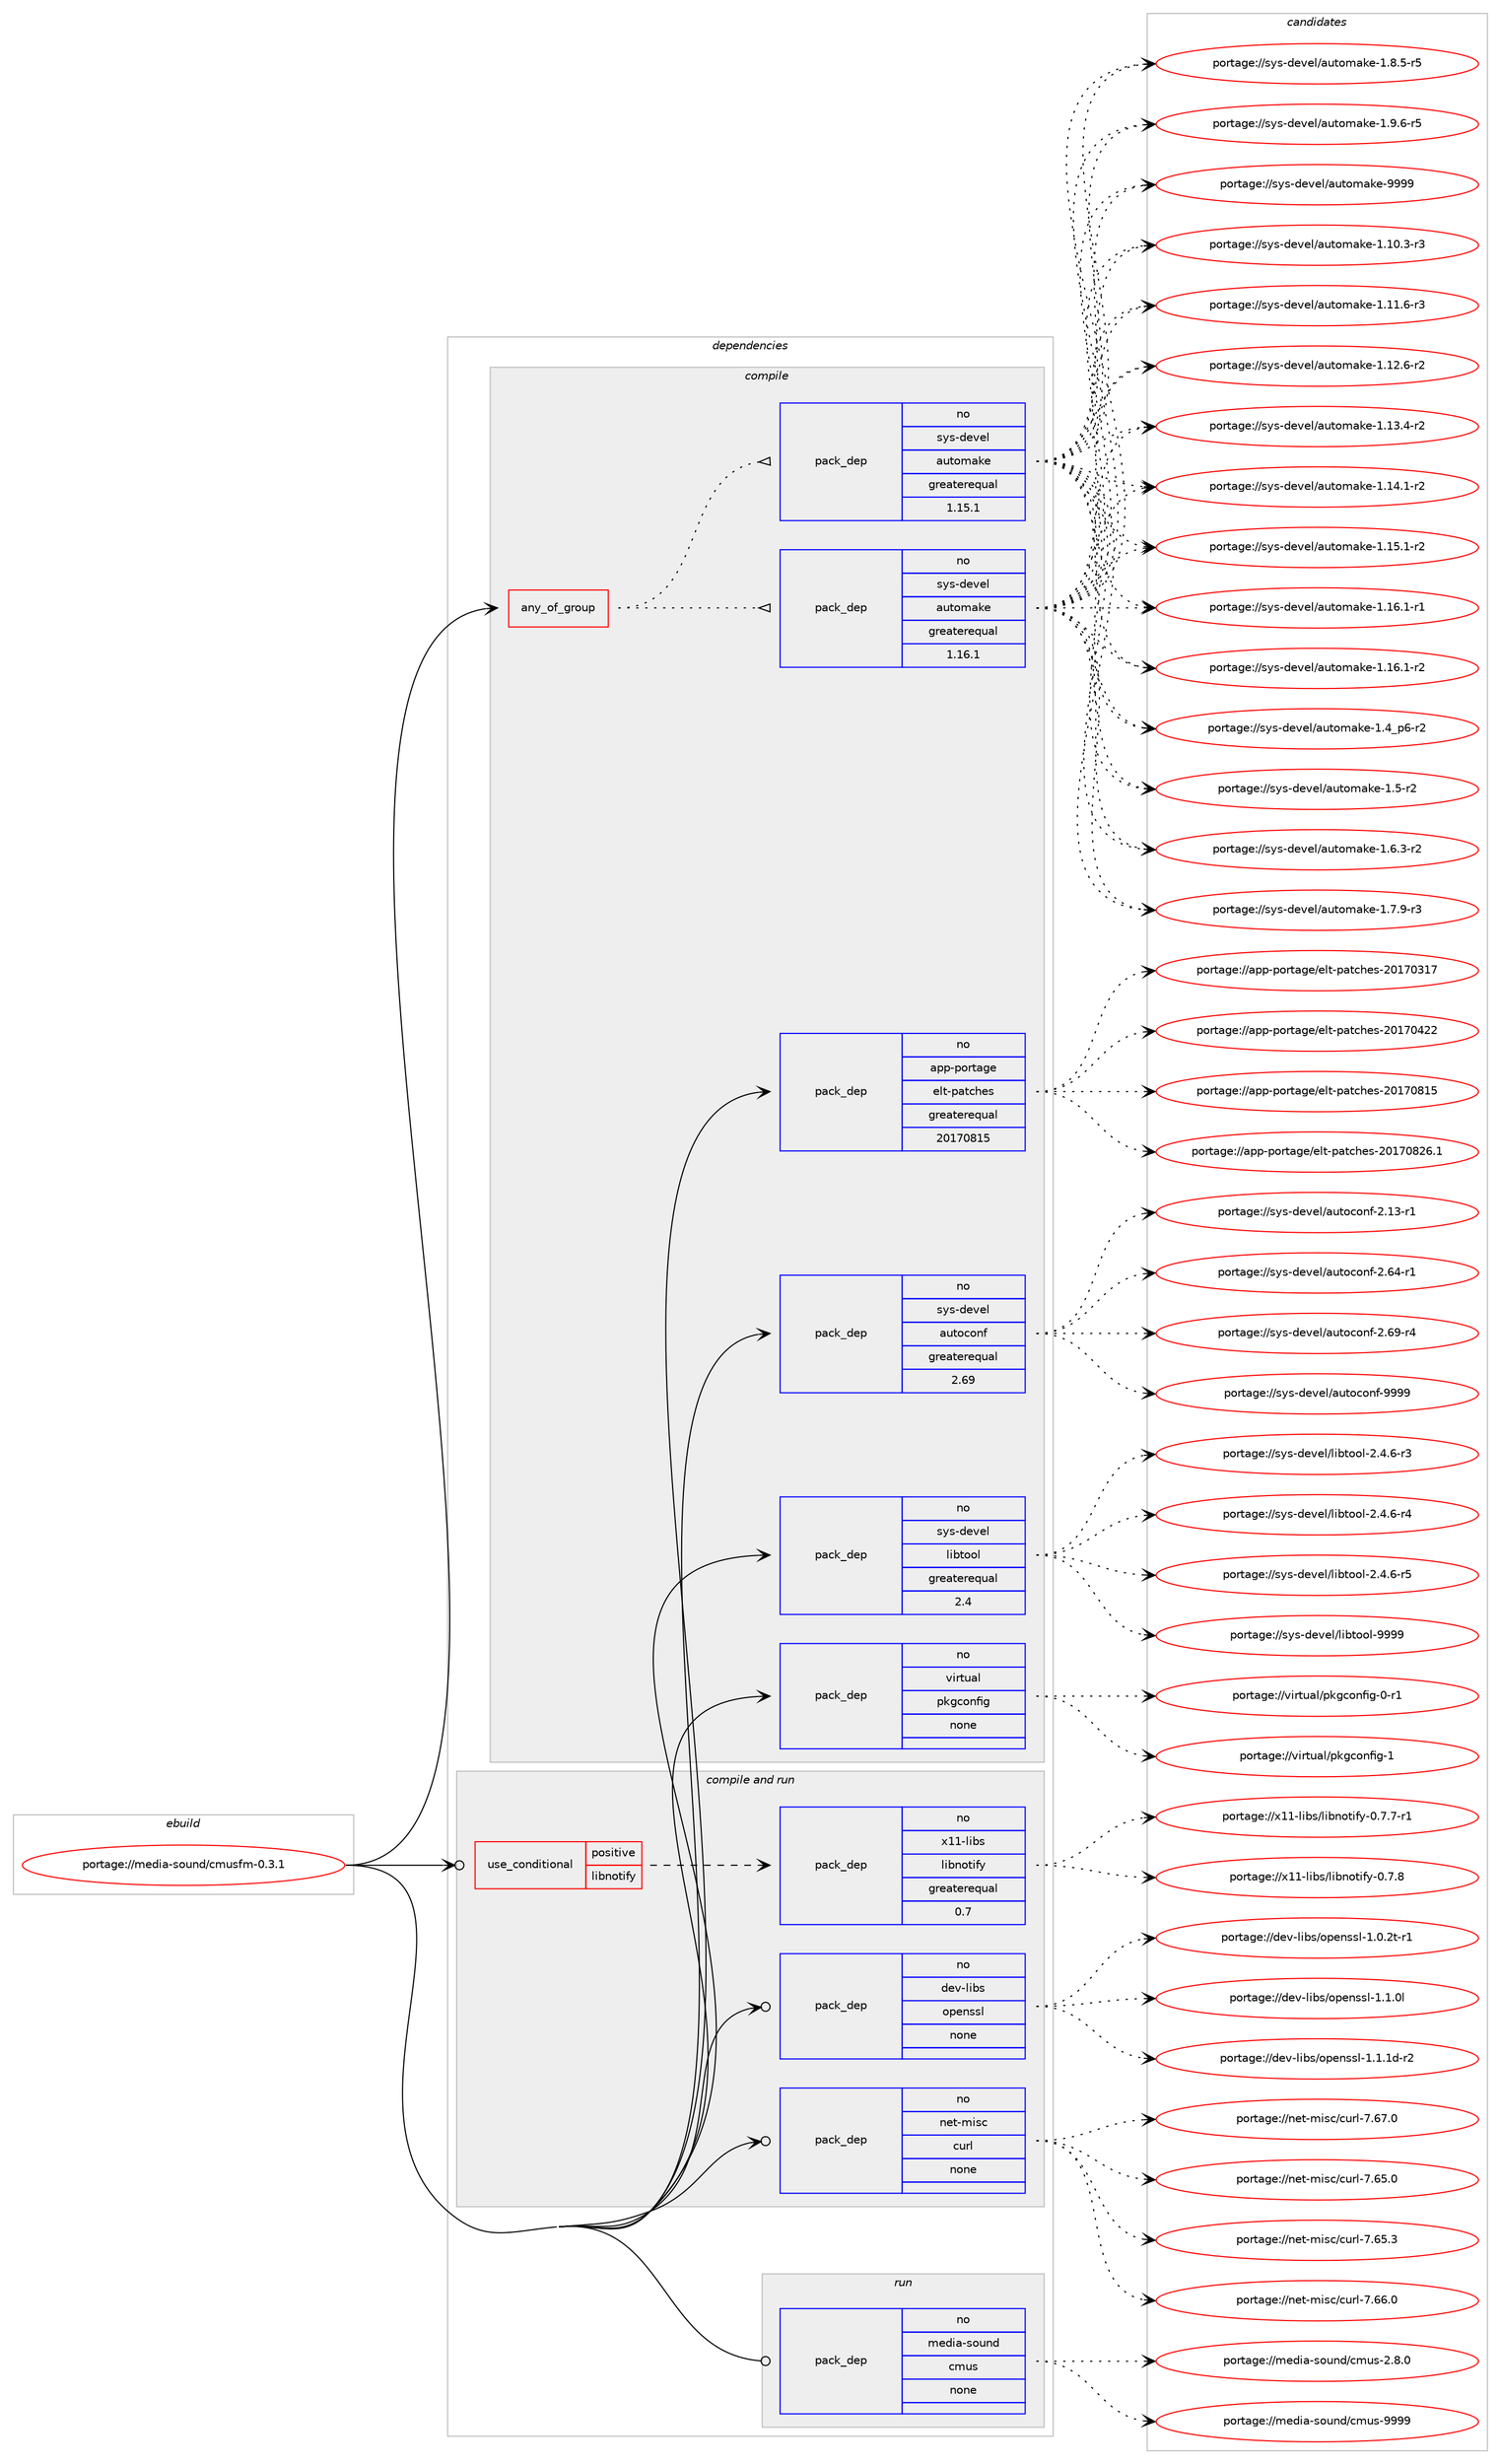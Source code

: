 digraph prolog {

# *************
# Graph options
# *************

newrank=true;
concentrate=true;
compound=true;
graph [rankdir=LR,fontname=Helvetica,fontsize=10,ranksep=1.5];#, ranksep=2.5, nodesep=0.2];
edge  [arrowhead=vee];
node  [fontname=Helvetica,fontsize=10];

# **********
# The ebuild
# **********

subgraph cluster_leftcol {
color=gray;
rank=same;
label=<<i>ebuild</i>>;
id [label="portage://media-sound/cmusfm-0.3.1", color=red, width=4, href="../media-sound/cmusfm-0.3.1.svg"];
}

# ****************
# The dependencies
# ****************

subgraph cluster_midcol {
color=gray;
label=<<i>dependencies</i>>;
subgraph cluster_compile {
fillcolor="#eeeeee";
style=filled;
label=<<i>compile</i>>;
subgraph any5284 {
dependency330946 [label=<<TABLE BORDER="0" CELLBORDER="1" CELLSPACING="0" CELLPADDING="4"><TR><TD CELLPADDING="10">any_of_group</TD></TR></TABLE>>, shape=none, color=red];subgraph pack243307 {
dependency330947 [label=<<TABLE BORDER="0" CELLBORDER="1" CELLSPACING="0" CELLPADDING="4" WIDTH="220"><TR><TD ROWSPAN="6" CELLPADDING="30">pack_dep</TD></TR><TR><TD WIDTH="110">no</TD></TR><TR><TD>sys-devel</TD></TR><TR><TD>automake</TD></TR><TR><TD>greaterequal</TD></TR><TR><TD>1.16.1</TD></TR></TABLE>>, shape=none, color=blue];
}
dependency330946:e -> dependency330947:w [weight=20,style="dotted",arrowhead="oinv"];
subgraph pack243308 {
dependency330948 [label=<<TABLE BORDER="0" CELLBORDER="1" CELLSPACING="0" CELLPADDING="4" WIDTH="220"><TR><TD ROWSPAN="6" CELLPADDING="30">pack_dep</TD></TR><TR><TD WIDTH="110">no</TD></TR><TR><TD>sys-devel</TD></TR><TR><TD>automake</TD></TR><TR><TD>greaterequal</TD></TR><TR><TD>1.15.1</TD></TR></TABLE>>, shape=none, color=blue];
}
dependency330946:e -> dependency330948:w [weight=20,style="dotted",arrowhead="oinv"];
}
id:e -> dependency330946:w [weight=20,style="solid",arrowhead="vee"];
subgraph pack243309 {
dependency330949 [label=<<TABLE BORDER="0" CELLBORDER="1" CELLSPACING="0" CELLPADDING="4" WIDTH="220"><TR><TD ROWSPAN="6" CELLPADDING="30">pack_dep</TD></TR><TR><TD WIDTH="110">no</TD></TR><TR><TD>app-portage</TD></TR><TR><TD>elt-patches</TD></TR><TR><TD>greaterequal</TD></TR><TR><TD>20170815</TD></TR></TABLE>>, shape=none, color=blue];
}
id:e -> dependency330949:w [weight=20,style="solid",arrowhead="vee"];
subgraph pack243310 {
dependency330950 [label=<<TABLE BORDER="0" CELLBORDER="1" CELLSPACING="0" CELLPADDING="4" WIDTH="220"><TR><TD ROWSPAN="6" CELLPADDING="30">pack_dep</TD></TR><TR><TD WIDTH="110">no</TD></TR><TR><TD>sys-devel</TD></TR><TR><TD>autoconf</TD></TR><TR><TD>greaterequal</TD></TR><TR><TD>2.69</TD></TR></TABLE>>, shape=none, color=blue];
}
id:e -> dependency330950:w [weight=20,style="solid",arrowhead="vee"];
subgraph pack243311 {
dependency330951 [label=<<TABLE BORDER="0" CELLBORDER="1" CELLSPACING="0" CELLPADDING="4" WIDTH="220"><TR><TD ROWSPAN="6" CELLPADDING="30">pack_dep</TD></TR><TR><TD WIDTH="110">no</TD></TR><TR><TD>sys-devel</TD></TR><TR><TD>libtool</TD></TR><TR><TD>greaterequal</TD></TR><TR><TD>2.4</TD></TR></TABLE>>, shape=none, color=blue];
}
id:e -> dependency330951:w [weight=20,style="solid",arrowhead="vee"];
subgraph pack243312 {
dependency330952 [label=<<TABLE BORDER="0" CELLBORDER="1" CELLSPACING="0" CELLPADDING="4" WIDTH="220"><TR><TD ROWSPAN="6" CELLPADDING="30">pack_dep</TD></TR><TR><TD WIDTH="110">no</TD></TR><TR><TD>virtual</TD></TR><TR><TD>pkgconfig</TD></TR><TR><TD>none</TD></TR><TR><TD></TD></TR></TABLE>>, shape=none, color=blue];
}
id:e -> dependency330952:w [weight=20,style="solid",arrowhead="vee"];
}
subgraph cluster_compileandrun {
fillcolor="#eeeeee";
style=filled;
label=<<i>compile and run</i>>;
subgraph cond82212 {
dependency330953 [label=<<TABLE BORDER="0" CELLBORDER="1" CELLSPACING="0" CELLPADDING="4"><TR><TD ROWSPAN="3" CELLPADDING="10">use_conditional</TD></TR><TR><TD>positive</TD></TR><TR><TD>libnotify</TD></TR></TABLE>>, shape=none, color=red];
subgraph pack243313 {
dependency330954 [label=<<TABLE BORDER="0" CELLBORDER="1" CELLSPACING="0" CELLPADDING="4" WIDTH="220"><TR><TD ROWSPAN="6" CELLPADDING="30">pack_dep</TD></TR><TR><TD WIDTH="110">no</TD></TR><TR><TD>x11-libs</TD></TR><TR><TD>libnotify</TD></TR><TR><TD>greaterequal</TD></TR><TR><TD>0.7</TD></TR></TABLE>>, shape=none, color=blue];
}
dependency330953:e -> dependency330954:w [weight=20,style="dashed",arrowhead="vee"];
}
id:e -> dependency330953:w [weight=20,style="solid",arrowhead="odotvee"];
subgraph pack243314 {
dependency330955 [label=<<TABLE BORDER="0" CELLBORDER="1" CELLSPACING="0" CELLPADDING="4" WIDTH="220"><TR><TD ROWSPAN="6" CELLPADDING="30">pack_dep</TD></TR><TR><TD WIDTH="110">no</TD></TR><TR><TD>dev-libs</TD></TR><TR><TD>openssl</TD></TR><TR><TD>none</TD></TR><TR><TD></TD></TR></TABLE>>, shape=none, color=blue];
}
id:e -> dependency330955:w [weight=20,style="solid",arrowhead="odotvee"];
subgraph pack243315 {
dependency330956 [label=<<TABLE BORDER="0" CELLBORDER="1" CELLSPACING="0" CELLPADDING="4" WIDTH="220"><TR><TD ROWSPAN="6" CELLPADDING="30">pack_dep</TD></TR><TR><TD WIDTH="110">no</TD></TR><TR><TD>net-misc</TD></TR><TR><TD>curl</TD></TR><TR><TD>none</TD></TR><TR><TD></TD></TR></TABLE>>, shape=none, color=blue];
}
id:e -> dependency330956:w [weight=20,style="solid",arrowhead="odotvee"];
}
subgraph cluster_run {
fillcolor="#eeeeee";
style=filled;
label=<<i>run</i>>;
subgraph pack243316 {
dependency330957 [label=<<TABLE BORDER="0" CELLBORDER="1" CELLSPACING="0" CELLPADDING="4" WIDTH="220"><TR><TD ROWSPAN="6" CELLPADDING="30">pack_dep</TD></TR><TR><TD WIDTH="110">no</TD></TR><TR><TD>media-sound</TD></TR><TR><TD>cmus</TD></TR><TR><TD>none</TD></TR><TR><TD></TD></TR></TABLE>>, shape=none, color=blue];
}
id:e -> dependency330957:w [weight=20,style="solid",arrowhead="odot"];
}
}

# **************
# The candidates
# **************

subgraph cluster_choices {
rank=same;
color=gray;
label=<<i>candidates</i>>;

subgraph choice243307 {
color=black;
nodesep=1;
choiceportage11512111545100101118101108479711711611110997107101454946494846514511451 [label="portage://sys-devel/automake-1.10.3-r3", color=red, width=4,href="../sys-devel/automake-1.10.3-r3.svg"];
choiceportage11512111545100101118101108479711711611110997107101454946494946544511451 [label="portage://sys-devel/automake-1.11.6-r3", color=red, width=4,href="../sys-devel/automake-1.11.6-r3.svg"];
choiceportage11512111545100101118101108479711711611110997107101454946495046544511450 [label="portage://sys-devel/automake-1.12.6-r2", color=red, width=4,href="../sys-devel/automake-1.12.6-r2.svg"];
choiceportage11512111545100101118101108479711711611110997107101454946495146524511450 [label="portage://sys-devel/automake-1.13.4-r2", color=red, width=4,href="../sys-devel/automake-1.13.4-r2.svg"];
choiceportage11512111545100101118101108479711711611110997107101454946495246494511450 [label="portage://sys-devel/automake-1.14.1-r2", color=red, width=4,href="../sys-devel/automake-1.14.1-r2.svg"];
choiceportage11512111545100101118101108479711711611110997107101454946495346494511450 [label="portage://sys-devel/automake-1.15.1-r2", color=red, width=4,href="../sys-devel/automake-1.15.1-r2.svg"];
choiceportage11512111545100101118101108479711711611110997107101454946495446494511449 [label="portage://sys-devel/automake-1.16.1-r1", color=red, width=4,href="../sys-devel/automake-1.16.1-r1.svg"];
choiceportage11512111545100101118101108479711711611110997107101454946495446494511450 [label="portage://sys-devel/automake-1.16.1-r2", color=red, width=4,href="../sys-devel/automake-1.16.1-r2.svg"];
choiceportage115121115451001011181011084797117116111109971071014549465295112544511450 [label="portage://sys-devel/automake-1.4_p6-r2", color=red, width=4,href="../sys-devel/automake-1.4_p6-r2.svg"];
choiceportage11512111545100101118101108479711711611110997107101454946534511450 [label="portage://sys-devel/automake-1.5-r2", color=red, width=4,href="../sys-devel/automake-1.5-r2.svg"];
choiceportage115121115451001011181011084797117116111109971071014549465446514511450 [label="portage://sys-devel/automake-1.6.3-r2", color=red, width=4,href="../sys-devel/automake-1.6.3-r2.svg"];
choiceportage115121115451001011181011084797117116111109971071014549465546574511451 [label="portage://sys-devel/automake-1.7.9-r3", color=red, width=4,href="../sys-devel/automake-1.7.9-r3.svg"];
choiceportage115121115451001011181011084797117116111109971071014549465646534511453 [label="portage://sys-devel/automake-1.8.5-r5", color=red, width=4,href="../sys-devel/automake-1.8.5-r5.svg"];
choiceportage115121115451001011181011084797117116111109971071014549465746544511453 [label="portage://sys-devel/automake-1.9.6-r5", color=red, width=4,href="../sys-devel/automake-1.9.6-r5.svg"];
choiceportage115121115451001011181011084797117116111109971071014557575757 [label="portage://sys-devel/automake-9999", color=red, width=4,href="../sys-devel/automake-9999.svg"];
dependency330947:e -> choiceportage11512111545100101118101108479711711611110997107101454946494846514511451:w [style=dotted,weight="100"];
dependency330947:e -> choiceportage11512111545100101118101108479711711611110997107101454946494946544511451:w [style=dotted,weight="100"];
dependency330947:e -> choiceportage11512111545100101118101108479711711611110997107101454946495046544511450:w [style=dotted,weight="100"];
dependency330947:e -> choiceportage11512111545100101118101108479711711611110997107101454946495146524511450:w [style=dotted,weight="100"];
dependency330947:e -> choiceportage11512111545100101118101108479711711611110997107101454946495246494511450:w [style=dotted,weight="100"];
dependency330947:e -> choiceportage11512111545100101118101108479711711611110997107101454946495346494511450:w [style=dotted,weight="100"];
dependency330947:e -> choiceportage11512111545100101118101108479711711611110997107101454946495446494511449:w [style=dotted,weight="100"];
dependency330947:e -> choiceportage11512111545100101118101108479711711611110997107101454946495446494511450:w [style=dotted,weight="100"];
dependency330947:e -> choiceportage115121115451001011181011084797117116111109971071014549465295112544511450:w [style=dotted,weight="100"];
dependency330947:e -> choiceportage11512111545100101118101108479711711611110997107101454946534511450:w [style=dotted,weight="100"];
dependency330947:e -> choiceportage115121115451001011181011084797117116111109971071014549465446514511450:w [style=dotted,weight="100"];
dependency330947:e -> choiceportage115121115451001011181011084797117116111109971071014549465546574511451:w [style=dotted,weight="100"];
dependency330947:e -> choiceportage115121115451001011181011084797117116111109971071014549465646534511453:w [style=dotted,weight="100"];
dependency330947:e -> choiceportage115121115451001011181011084797117116111109971071014549465746544511453:w [style=dotted,weight="100"];
dependency330947:e -> choiceportage115121115451001011181011084797117116111109971071014557575757:w [style=dotted,weight="100"];
}
subgraph choice243308 {
color=black;
nodesep=1;
choiceportage11512111545100101118101108479711711611110997107101454946494846514511451 [label="portage://sys-devel/automake-1.10.3-r3", color=red, width=4,href="../sys-devel/automake-1.10.3-r3.svg"];
choiceportage11512111545100101118101108479711711611110997107101454946494946544511451 [label="portage://sys-devel/automake-1.11.6-r3", color=red, width=4,href="../sys-devel/automake-1.11.6-r3.svg"];
choiceportage11512111545100101118101108479711711611110997107101454946495046544511450 [label="portage://sys-devel/automake-1.12.6-r2", color=red, width=4,href="../sys-devel/automake-1.12.6-r2.svg"];
choiceportage11512111545100101118101108479711711611110997107101454946495146524511450 [label="portage://sys-devel/automake-1.13.4-r2", color=red, width=4,href="../sys-devel/automake-1.13.4-r2.svg"];
choiceportage11512111545100101118101108479711711611110997107101454946495246494511450 [label="portage://sys-devel/automake-1.14.1-r2", color=red, width=4,href="../sys-devel/automake-1.14.1-r2.svg"];
choiceportage11512111545100101118101108479711711611110997107101454946495346494511450 [label="portage://sys-devel/automake-1.15.1-r2", color=red, width=4,href="../sys-devel/automake-1.15.1-r2.svg"];
choiceportage11512111545100101118101108479711711611110997107101454946495446494511449 [label="portage://sys-devel/automake-1.16.1-r1", color=red, width=4,href="../sys-devel/automake-1.16.1-r1.svg"];
choiceportage11512111545100101118101108479711711611110997107101454946495446494511450 [label="portage://sys-devel/automake-1.16.1-r2", color=red, width=4,href="../sys-devel/automake-1.16.1-r2.svg"];
choiceportage115121115451001011181011084797117116111109971071014549465295112544511450 [label="portage://sys-devel/automake-1.4_p6-r2", color=red, width=4,href="../sys-devel/automake-1.4_p6-r2.svg"];
choiceportage11512111545100101118101108479711711611110997107101454946534511450 [label="portage://sys-devel/automake-1.5-r2", color=red, width=4,href="../sys-devel/automake-1.5-r2.svg"];
choiceportage115121115451001011181011084797117116111109971071014549465446514511450 [label="portage://sys-devel/automake-1.6.3-r2", color=red, width=4,href="../sys-devel/automake-1.6.3-r2.svg"];
choiceportage115121115451001011181011084797117116111109971071014549465546574511451 [label="portage://sys-devel/automake-1.7.9-r3", color=red, width=4,href="../sys-devel/automake-1.7.9-r3.svg"];
choiceportage115121115451001011181011084797117116111109971071014549465646534511453 [label="portage://sys-devel/automake-1.8.5-r5", color=red, width=4,href="../sys-devel/automake-1.8.5-r5.svg"];
choiceportage115121115451001011181011084797117116111109971071014549465746544511453 [label="portage://sys-devel/automake-1.9.6-r5", color=red, width=4,href="../sys-devel/automake-1.9.6-r5.svg"];
choiceportage115121115451001011181011084797117116111109971071014557575757 [label="portage://sys-devel/automake-9999", color=red, width=4,href="../sys-devel/automake-9999.svg"];
dependency330948:e -> choiceportage11512111545100101118101108479711711611110997107101454946494846514511451:w [style=dotted,weight="100"];
dependency330948:e -> choiceportage11512111545100101118101108479711711611110997107101454946494946544511451:w [style=dotted,weight="100"];
dependency330948:e -> choiceportage11512111545100101118101108479711711611110997107101454946495046544511450:w [style=dotted,weight="100"];
dependency330948:e -> choiceportage11512111545100101118101108479711711611110997107101454946495146524511450:w [style=dotted,weight="100"];
dependency330948:e -> choiceportage11512111545100101118101108479711711611110997107101454946495246494511450:w [style=dotted,weight="100"];
dependency330948:e -> choiceportage11512111545100101118101108479711711611110997107101454946495346494511450:w [style=dotted,weight="100"];
dependency330948:e -> choiceportage11512111545100101118101108479711711611110997107101454946495446494511449:w [style=dotted,weight="100"];
dependency330948:e -> choiceportage11512111545100101118101108479711711611110997107101454946495446494511450:w [style=dotted,weight="100"];
dependency330948:e -> choiceportage115121115451001011181011084797117116111109971071014549465295112544511450:w [style=dotted,weight="100"];
dependency330948:e -> choiceportage11512111545100101118101108479711711611110997107101454946534511450:w [style=dotted,weight="100"];
dependency330948:e -> choiceportage115121115451001011181011084797117116111109971071014549465446514511450:w [style=dotted,weight="100"];
dependency330948:e -> choiceportage115121115451001011181011084797117116111109971071014549465546574511451:w [style=dotted,weight="100"];
dependency330948:e -> choiceportage115121115451001011181011084797117116111109971071014549465646534511453:w [style=dotted,weight="100"];
dependency330948:e -> choiceportage115121115451001011181011084797117116111109971071014549465746544511453:w [style=dotted,weight="100"];
dependency330948:e -> choiceportage115121115451001011181011084797117116111109971071014557575757:w [style=dotted,weight="100"];
}
subgraph choice243309 {
color=black;
nodesep=1;
choiceportage97112112451121111141169710310147101108116451129711699104101115455048495548514955 [label="portage://app-portage/elt-patches-20170317", color=red, width=4,href="../app-portage/elt-patches-20170317.svg"];
choiceportage97112112451121111141169710310147101108116451129711699104101115455048495548525050 [label="portage://app-portage/elt-patches-20170422", color=red, width=4,href="../app-portage/elt-patches-20170422.svg"];
choiceportage97112112451121111141169710310147101108116451129711699104101115455048495548564953 [label="portage://app-portage/elt-patches-20170815", color=red, width=4,href="../app-portage/elt-patches-20170815.svg"];
choiceportage971121124511211111411697103101471011081164511297116991041011154550484955485650544649 [label="portage://app-portage/elt-patches-20170826.1", color=red, width=4,href="../app-portage/elt-patches-20170826.1.svg"];
dependency330949:e -> choiceportage97112112451121111141169710310147101108116451129711699104101115455048495548514955:w [style=dotted,weight="100"];
dependency330949:e -> choiceportage97112112451121111141169710310147101108116451129711699104101115455048495548525050:w [style=dotted,weight="100"];
dependency330949:e -> choiceportage97112112451121111141169710310147101108116451129711699104101115455048495548564953:w [style=dotted,weight="100"];
dependency330949:e -> choiceportage971121124511211111411697103101471011081164511297116991041011154550484955485650544649:w [style=dotted,weight="100"];
}
subgraph choice243310 {
color=black;
nodesep=1;
choiceportage1151211154510010111810110847971171161119911111010245504649514511449 [label="portage://sys-devel/autoconf-2.13-r1", color=red, width=4,href="../sys-devel/autoconf-2.13-r1.svg"];
choiceportage1151211154510010111810110847971171161119911111010245504654524511449 [label="portage://sys-devel/autoconf-2.64-r1", color=red, width=4,href="../sys-devel/autoconf-2.64-r1.svg"];
choiceportage1151211154510010111810110847971171161119911111010245504654574511452 [label="portage://sys-devel/autoconf-2.69-r4", color=red, width=4,href="../sys-devel/autoconf-2.69-r4.svg"];
choiceportage115121115451001011181011084797117116111991111101024557575757 [label="portage://sys-devel/autoconf-9999", color=red, width=4,href="../sys-devel/autoconf-9999.svg"];
dependency330950:e -> choiceportage1151211154510010111810110847971171161119911111010245504649514511449:w [style=dotted,weight="100"];
dependency330950:e -> choiceportage1151211154510010111810110847971171161119911111010245504654524511449:w [style=dotted,weight="100"];
dependency330950:e -> choiceportage1151211154510010111810110847971171161119911111010245504654574511452:w [style=dotted,weight="100"];
dependency330950:e -> choiceportage115121115451001011181011084797117116111991111101024557575757:w [style=dotted,weight="100"];
}
subgraph choice243311 {
color=black;
nodesep=1;
choiceportage1151211154510010111810110847108105981161111111084550465246544511451 [label="portage://sys-devel/libtool-2.4.6-r3", color=red, width=4,href="../sys-devel/libtool-2.4.6-r3.svg"];
choiceportage1151211154510010111810110847108105981161111111084550465246544511452 [label="portage://sys-devel/libtool-2.4.6-r4", color=red, width=4,href="../sys-devel/libtool-2.4.6-r4.svg"];
choiceportage1151211154510010111810110847108105981161111111084550465246544511453 [label="portage://sys-devel/libtool-2.4.6-r5", color=red, width=4,href="../sys-devel/libtool-2.4.6-r5.svg"];
choiceportage1151211154510010111810110847108105981161111111084557575757 [label="portage://sys-devel/libtool-9999", color=red, width=4,href="../sys-devel/libtool-9999.svg"];
dependency330951:e -> choiceportage1151211154510010111810110847108105981161111111084550465246544511451:w [style=dotted,weight="100"];
dependency330951:e -> choiceportage1151211154510010111810110847108105981161111111084550465246544511452:w [style=dotted,weight="100"];
dependency330951:e -> choiceportage1151211154510010111810110847108105981161111111084550465246544511453:w [style=dotted,weight="100"];
dependency330951:e -> choiceportage1151211154510010111810110847108105981161111111084557575757:w [style=dotted,weight="100"];
}
subgraph choice243312 {
color=black;
nodesep=1;
choiceportage11810511411611797108471121071039911111010210510345484511449 [label="portage://virtual/pkgconfig-0-r1", color=red, width=4,href="../virtual/pkgconfig-0-r1.svg"];
choiceportage1181051141161179710847112107103991111101021051034549 [label="portage://virtual/pkgconfig-1", color=red, width=4,href="../virtual/pkgconfig-1.svg"];
dependency330952:e -> choiceportage11810511411611797108471121071039911111010210510345484511449:w [style=dotted,weight="100"];
dependency330952:e -> choiceportage1181051141161179710847112107103991111101021051034549:w [style=dotted,weight="100"];
}
subgraph choice243313 {
color=black;
nodesep=1;
choiceportage1204949451081059811547108105981101111161051021214548465546554511449 [label="portage://x11-libs/libnotify-0.7.7-r1", color=red, width=4,href="../x11-libs/libnotify-0.7.7-r1.svg"];
choiceportage120494945108105981154710810598110111116105102121454846554656 [label="portage://x11-libs/libnotify-0.7.8", color=red, width=4,href="../x11-libs/libnotify-0.7.8.svg"];
dependency330954:e -> choiceportage1204949451081059811547108105981101111161051021214548465546554511449:w [style=dotted,weight="100"];
dependency330954:e -> choiceportage120494945108105981154710810598110111116105102121454846554656:w [style=dotted,weight="100"];
}
subgraph choice243314 {
color=black;
nodesep=1;
choiceportage1001011184510810598115471111121011101151151084549464846501164511449 [label="portage://dev-libs/openssl-1.0.2t-r1", color=red, width=4,href="../dev-libs/openssl-1.0.2t-r1.svg"];
choiceportage100101118451081059811547111112101110115115108454946494648108 [label="portage://dev-libs/openssl-1.1.0l", color=red, width=4,href="../dev-libs/openssl-1.1.0l.svg"];
choiceportage1001011184510810598115471111121011101151151084549464946491004511450 [label="portage://dev-libs/openssl-1.1.1d-r2", color=red, width=4,href="../dev-libs/openssl-1.1.1d-r2.svg"];
dependency330955:e -> choiceportage1001011184510810598115471111121011101151151084549464846501164511449:w [style=dotted,weight="100"];
dependency330955:e -> choiceportage100101118451081059811547111112101110115115108454946494648108:w [style=dotted,weight="100"];
dependency330955:e -> choiceportage1001011184510810598115471111121011101151151084549464946491004511450:w [style=dotted,weight="100"];
}
subgraph choice243315 {
color=black;
nodesep=1;
choiceportage1101011164510910511599479911711410845554654534648 [label="portage://net-misc/curl-7.65.0", color=red, width=4,href="../net-misc/curl-7.65.0.svg"];
choiceportage1101011164510910511599479911711410845554654534651 [label="portage://net-misc/curl-7.65.3", color=red, width=4,href="../net-misc/curl-7.65.3.svg"];
choiceportage1101011164510910511599479911711410845554654544648 [label="portage://net-misc/curl-7.66.0", color=red, width=4,href="../net-misc/curl-7.66.0.svg"];
choiceportage1101011164510910511599479911711410845554654554648 [label="portage://net-misc/curl-7.67.0", color=red, width=4,href="../net-misc/curl-7.67.0.svg"];
dependency330956:e -> choiceportage1101011164510910511599479911711410845554654534648:w [style=dotted,weight="100"];
dependency330956:e -> choiceportage1101011164510910511599479911711410845554654534651:w [style=dotted,weight="100"];
dependency330956:e -> choiceportage1101011164510910511599479911711410845554654544648:w [style=dotted,weight="100"];
dependency330956:e -> choiceportage1101011164510910511599479911711410845554654554648:w [style=dotted,weight="100"];
}
subgraph choice243316 {
color=black;
nodesep=1;
choiceportage10910110010597451151111171101004799109117115455046564648 [label="portage://media-sound/cmus-2.8.0", color=red, width=4,href="../media-sound/cmus-2.8.0.svg"];
choiceportage109101100105974511511111711010047991091171154557575757 [label="portage://media-sound/cmus-9999", color=red, width=4,href="../media-sound/cmus-9999.svg"];
dependency330957:e -> choiceportage10910110010597451151111171101004799109117115455046564648:w [style=dotted,weight="100"];
dependency330957:e -> choiceportage109101100105974511511111711010047991091171154557575757:w [style=dotted,weight="100"];
}
}

}

